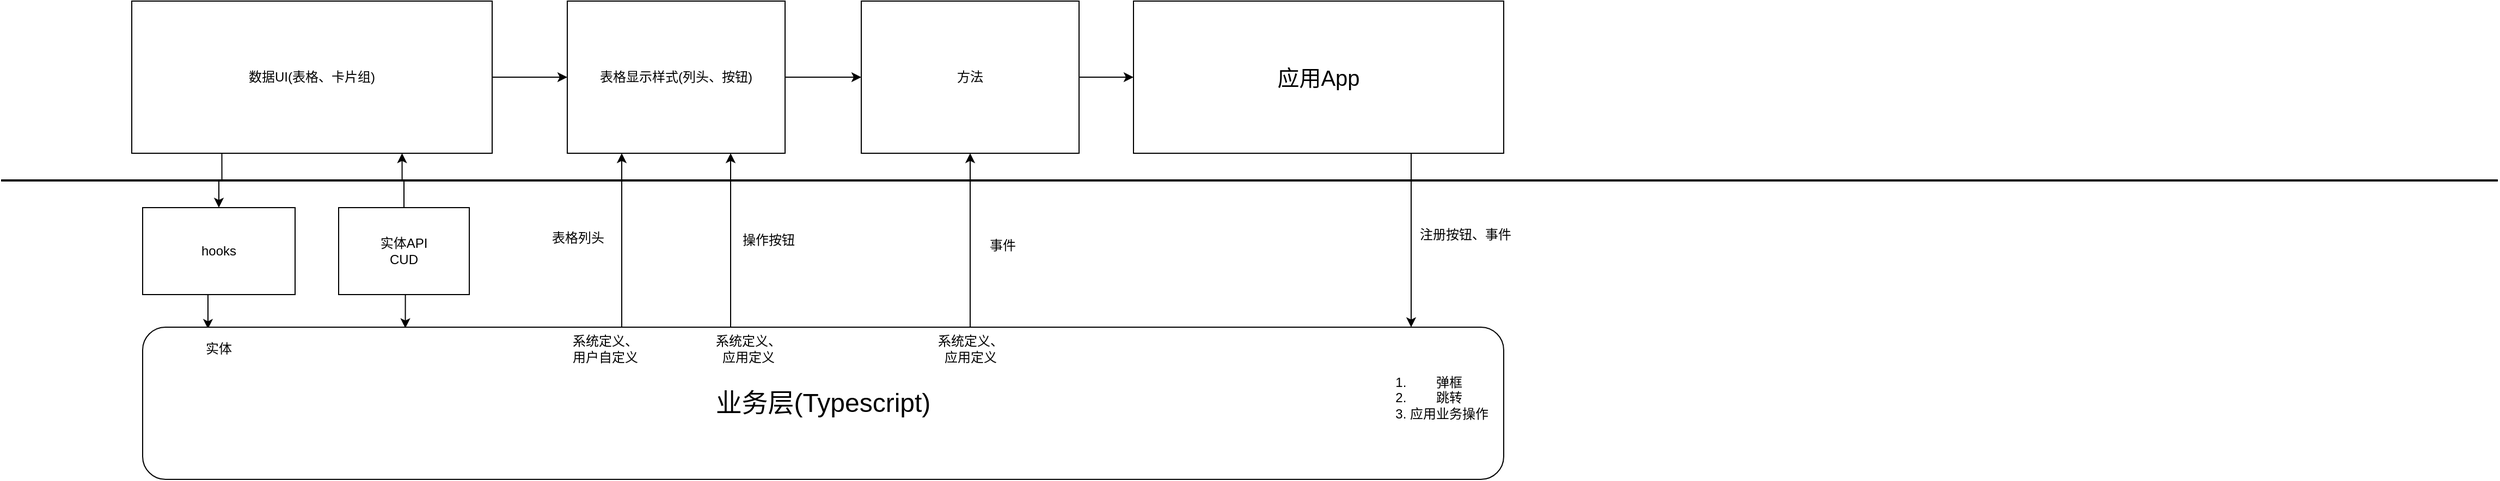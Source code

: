 <mxfile version="12.2.4" pages="1"><diagram id="qZV1uoC_2YWPkOGkuyxt" name="前端分层边界"><mxGraphModel dx="2376" dy="541" grid="1" gridSize="10" guides="1" tooltips="1" connect="1" arrows="1" fold="1" page="1" pageScale="1" pageWidth="827" pageHeight="1169" math="0" shadow="0"><root><mxCell id="0"/><mxCell id="1" parent="0"/><mxCell id="2" value="" style="line;strokeWidth=2;html=1;" parent="1" vertex="1"><mxGeometry x="-1500" y="510" width="2293" height="10" as="geometry"/></mxCell><mxCell id="7" style="edgeStyle=orthogonalEdgeStyle;rounded=0;orthogonalLoop=1;jettySize=auto;html=1;exitX=0.25;exitY=1;exitDx=0;exitDy=0;" parent="1" source="3" target="6" edge="1"><mxGeometry relative="1" as="geometry"/></mxCell><mxCell id="32" style="edgeStyle=orthogonalEdgeStyle;rounded=0;orthogonalLoop=1;jettySize=auto;html=1;exitX=1;exitY=0.5;exitDx=0;exitDy=0;entryX=0;entryY=0.5;entryDx=0;entryDy=0;" parent="1" source="3" target="4" edge="1"><mxGeometry relative="1" as="geometry"/></mxCell><mxCell id="3" value="数据UI(表格、卡片组)" style="rounded=0;whiteSpace=wrap;html=1;" parent="1" vertex="1"><mxGeometry x="-1380" y="350" width="331" height="140" as="geometry"/></mxCell><mxCell id="27" style="edgeStyle=orthogonalEdgeStyle;rounded=0;orthogonalLoop=1;jettySize=auto;html=1;exitX=1;exitY=0.5;exitDx=0;exitDy=0;entryX=0;entryY=0.5;entryDx=0;entryDy=0;" parent="1" source="4" target="18" edge="1"><mxGeometry relative="1" as="geometry"/></mxCell><mxCell id="4" value="表格显示样式(列头、按钮)" style="rounded=0;whiteSpace=wrap;html=1;" parent="1" vertex="1"><mxGeometry x="-980" y="350" width="200" height="140" as="geometry"/></mxCell><mxCell id="16" style="edgeStyle=orthogonalEdgeStyle;rounded=0;orthogonalLoop=1;jettySize=auto;html=1;exitX=0.75;exitY=1;exitDx=0;exitDy=0;entryX=0.932;entryY=0;entryDx=0;entryDy=0;entryPerimeter=0;" parent="1" source="5" target="8" edge="1"><mxGeometry relative="1" as="geometry"/></mxCell><mxCell id="5" value="&lt;font style=&quot;font-size: 20px&quot;&gt;应用App&lt;/font&gt;" style="rounded=0;whiteSpace=wrap;html=1;" parent="1" vertex="1"><mxGeometry x="-460" y="350" width="340" height="140" as="geometry"/></mxCell><mxCell id="9" style="edgeStyle=orthogonalEdgeStyle;rounded=0;orthogonalLoop=1;jettySize=auto;html=1;exitX=0.5;exitY=1;exitDx=0;exitDy=0;entryX=0.048;entryY=0.011;entryDx=0;entryDy=0;entryPerimeter=0;" parent="1" source="6" target="8" edge="1"><mxGeometry relative="1" as="geometry"/></mxCell><mxCell id="6" value="hooks" style="rounded=0;whiteSpace=wrap;html=1;" parent="1" vertex="1"><mxGeometry x="-1370" y="540" width="140" height="80" as="geometry"/></mxCell><mxCell id="22" style="edgeStyle=orthogonalEdgeStyle;rounded=0;orthogonalLoop=1;jettySize=auto;html=1;exitX=0.5;exitY=0;exitDx=0;exitDy=0;entryX=0.75;entryY=1;entryDx=0;entryDy=0;" parent="1" source="8" target="4" edge="1"><mxGeometry relative="1" as="geometry"><Array as="points"><mxPoint x="-830" y="650"/></Array></mxGeometry></mxCell><mxCell id="30" style="edgeStyle=orthogonalEdgeStyle;rounded=0;orthogonalLoop=1;jettySize=auto;html=1;exitX=0.5;exitY=0;exitDx=0;exitDy=0;entryX=0.5;entryY=1;entryDx=0;entryDy=0;" parent="1" source="8" target="18" edge="1"><mxGeometry relative="1" as="geometry"><Array as="points"><mxPoint x="-610" y="650"/></Array></mxGeometry></mxCell><mxCell id="8" value="&lt;font style=&quot;font-size: 24px&quot;&gt;业务层(Typescript)&lt;/font&gt;" style="rounded=1;whiteSpace=wrap;html=1;" parent="1" vertex="1"><mxGeometry x="-1370" y="650" width="1250" height="140" as="geometry"/></mxCell><mxCell id="12" style="edgeStyle=orthogonalEdgeStyle;rounded=0;orthogonalLoop=1;jettySize=auto;html=1;exitX=0.5;exitY=1;exitDx=0;exitDy=0;entryX=0.193;entryY=0.006;entryDx=0;entryDy=0;entryPerimeter=0;" parent="1" source="11" target="8" edge="1"><mxGeometry relative="1" as="geometry"/></mxCell><mxCell id="13" style="edgeStyle=orthogonalEdgeStyle;rounded=0;orthogonalLoop=1;jettySize=auto;html=1;exitX=0.5;exitY=0;exitDx=0;exitDy=0;entryX=0.75;entryY=1;entryDx=0;entryDy=0;" parent="1" source="11" target="3" edge="1"><mxGeometry relative="1" as="geometry"/></mxCell><mxCell id="11" value="实体API&lt;br&gt;CUD" style="rounded=0;whiteSpace=wrap;html=1;" parent="1" vertex="1"><mxGeometry x="-1190" y="540" width="120" height="80" as="geometry"/></mxCell><mxCell id="17" value="注册按钮、事件" style="text;html=1;strokeColor=none;fillColor=none;align=center;verticalAlign=middle;whiteSpace=wrap;rounded=0;" parent="1" vertex="1"><mxGeometry x="-200" y="540" width="90" height="50" as="geometry"/></mxCell><mxCell id="28" style="edgeStyle=orthogonalEdgeStyle;rounded=0;orthogonalLoop=1;jettySize=auto;html=1;exitX=1;exitY=0.5;exitDx=0;exitDy=0;entryX=0;entryY=0.5;entryDx=0;entryDy=0;" parent="1" source="18" target="5" edge="1"><mxGeometry relative="1" as="geometry"/></mxCell><mxCell id="18" value="方法" style="rounded=0;whiteSpace=wrap;html=1;" parent="1" vertex="1"><mxGeometry x="-710" y="350" width="200" height="140" as="geometry"/></mxCell><mxCell id="23" style="edgeStyle=orthogonalEdgeStyle;rounded=0;orthogonalLoop=1;jettySize=auto;html=1;exitX=0.5;exitY=0;exitDx=0;exitDy=0;entryX=0.75;entryY=1;entryDx=0;entryDy=0;" parent="1" edge="1"><mxGeometry relative="1" as="geometry"><Array as="points"><mxPoint x="-930" y="650"/></Array><mxPoint x="-845" y="650" as="sourcePoint"/><mxPoint x="-930" y="490" as="targetPoint"/></mxGeometry></mxCell><mxCell id="24" value="表格列头" style="text;html=1;strokeColor=none;fillColor=none;align=center;verticalAlign=middle;whiteSpace=wrap;rounded=0;" parent="1" vertex="1"><mxGeometry x="-1000" y="555" width="60" height="25" as="geometry"/></mxCell><mxCell id="26" value="操作按钮" style="text;html=1;strokeColor=none;fillColor=none;align=center;verticalAlign=middle;whiteSpace=wrap;rounded=0;" parent="1" vertex="1"><mxGeometry x="-820" y="560" width="50" height="20" as="geometry"/></mxCell><mxCell id="31" value="事件" style="text;html=1;strokeColor=none;fillColor=none;align=center;verticalAlign=middle;whiteSpace=wrap;rounded=0;" parent="1" vertex="1"><mxGeometry x="-600" y="565" width="40" height="20" as="geometry"/></mxCell><mxCell id="33" value="系统定义、&lt;br&gt;用户自定义" style="text;html=1;strokeColor=none;fillColor=none;align=center;verticalAlign=middle;whiteSpace=wrap;rounded=0;" parent="1" vertex="1"><mxGeometry x="-990" y="660" width="90" height="20" as="geometry"/></mxCell><mxCell id="34" value="系统定义、应用定义" style="text;html=1;strokeColor=none;fillColor=none;align=center;verticalAlign=middle;whiteSpace=wrap;rounded=0;" parent="1" vertex="1"><mxGeometry x="-847" y="660" width="67" height="20" as="geometry"/></mxCell><mxCell id="35" value="系统定义、应用定义" style="text;html=1;strokeColor=none;fillColor=none;align=center;verticalAlign=middle;whiteSpace=wrap;rounded=0;" parent="1" vertex="1"><mxGeometry x="-643.5" y="660" width="67" height="20" as="geometry"/></mxCell><mxCell id="36" value="&lt;ol&gt;&lt;li&gt;弹框&lt;/li&gt;&lt;li&gt;跳转&lt;/li&gt;&lt;li&gt;应用业务操作&lt;/li&gt;&lt;/ol&gt;" style="text;html=1;strokeColor=none;fillColor=none;align=center;verticalAlign=middle;whiteSpace=wrap;rounded=0;" parent="1" vertex="1"><mxGeometry x="-250" y="660" width="120" height="110" as="geometry"/></mxCell><mxCell id="37" value="实体" style="text;html=1;strokeColor=none;fillColor=none;align=center;verticalAlign=middle;whiteSpace=wrap;rounded=0;" parent="1" vertex="1"><mxGeometry x="-1320" y="660" width="40" height="20" as="geometry"/></mxCell></root></mxGraphModel></diagram></mxfile>

